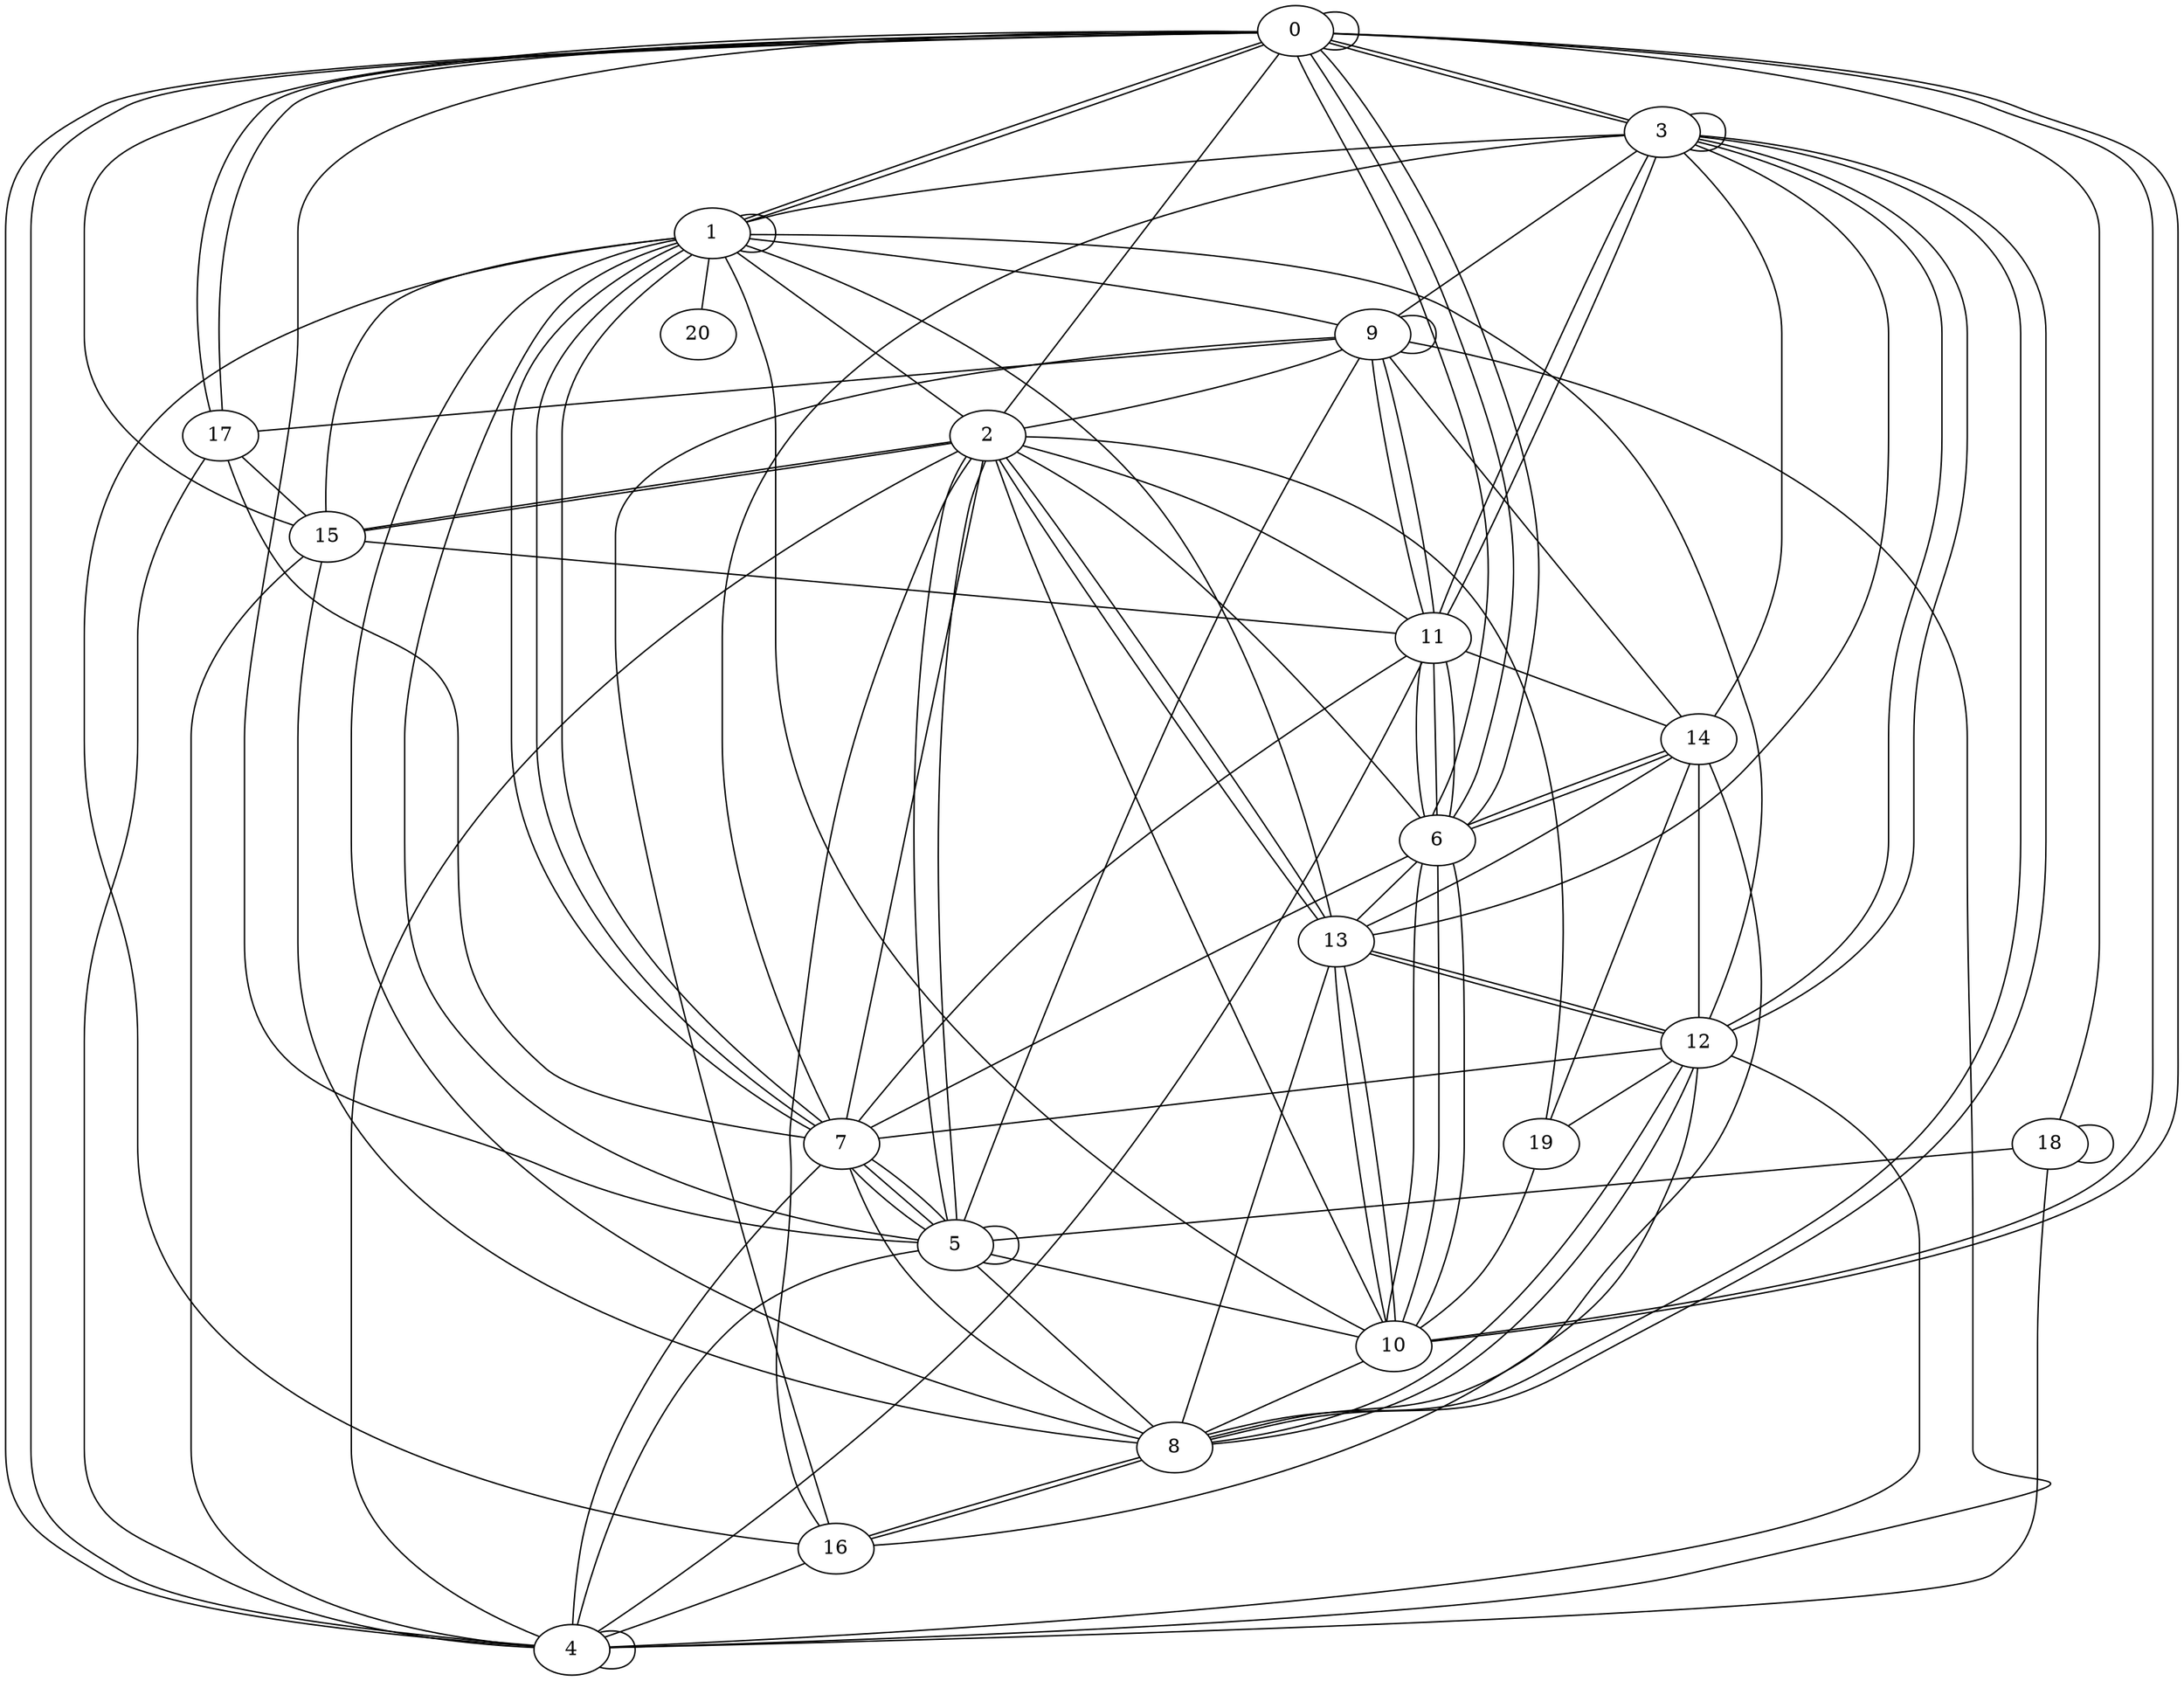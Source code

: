 graph G {
0;
1;
2;
3;
4;
5;
6;
7;
8;
9;
10;
11;
12;
13;
14;
15;
16;
17;
18;
19;
20;
0--6 ;
5--4 ;
10--6 ;
18--4 ;
15--11 ;
2--15 ;
16--1 ;
1--13 ;
17--15 ;
0--4 ;
5--10 ;
9--5 ;
0--3 ;
4--11 ;
18--18 ;
3--7 ;
1--9 ;
2--15 ;
13--10 ;
3--8 ;
14--19 ;
12--14 ;
11--2 ;
4--4 ;
8--16 ;
3--11 ;
0--15 ;
1--12 ;
2--5 ;
18--5 ;
10--6 ;
9--3 ;
6--10 ;
2--0 ;
12--8 ;
10--8 ;
13--12 ;
4--2 ;
14--6 ;
0--10 ;
9--9 ;
12--19 ;
0--5 ;
6--0 ;
3--1 ;
0--4 ;
3--14 ;
7--4 ;
19--2 ;
11--6 ;
17--4 ;
7--1 ;
3--12 ;
12--13 ;
1--15 ;
2--6 ;
16--9 ;
3--8 ;
0--17 ;
9--11 ;
1--0 ;
9--2 ;
1--1 ;
6--13 ;
0--6 ;
3--3 ;
8--7 ;
5--5 ;
1--0 ;
11--3 ;
7--1 ;
7--1 ;
0--10 ;
17--7 ;
6--11 ;
3--12 ;
5--2 ;
14--9 ;
6--14 ;
5--7 ;
12--7 ;
4--9 ;
10--1 ;
4--15 ;
16--12 ;
5--1 ;
5--7 ;
2--7 ;
6--7 ;
10--13 ;
8--5 ;
0--17 ;
16--4 ;
13--3 ;
14--13 ;
13--8 ;
7--11 ;
0--18 ;
10--2 ;
14--8 ;
2--1 ;
7--5 ;
12--8 ;
1--20 ;
16--2 ;
2--13 ;
4--12 ;
11--14 ;
9--17 ;
8--1 ;
6--11 ;
9--11 ;
8--15 ;
16--8 ;
2--13 ;
0--0 ;
19--10 ;
0--3 ;
}
